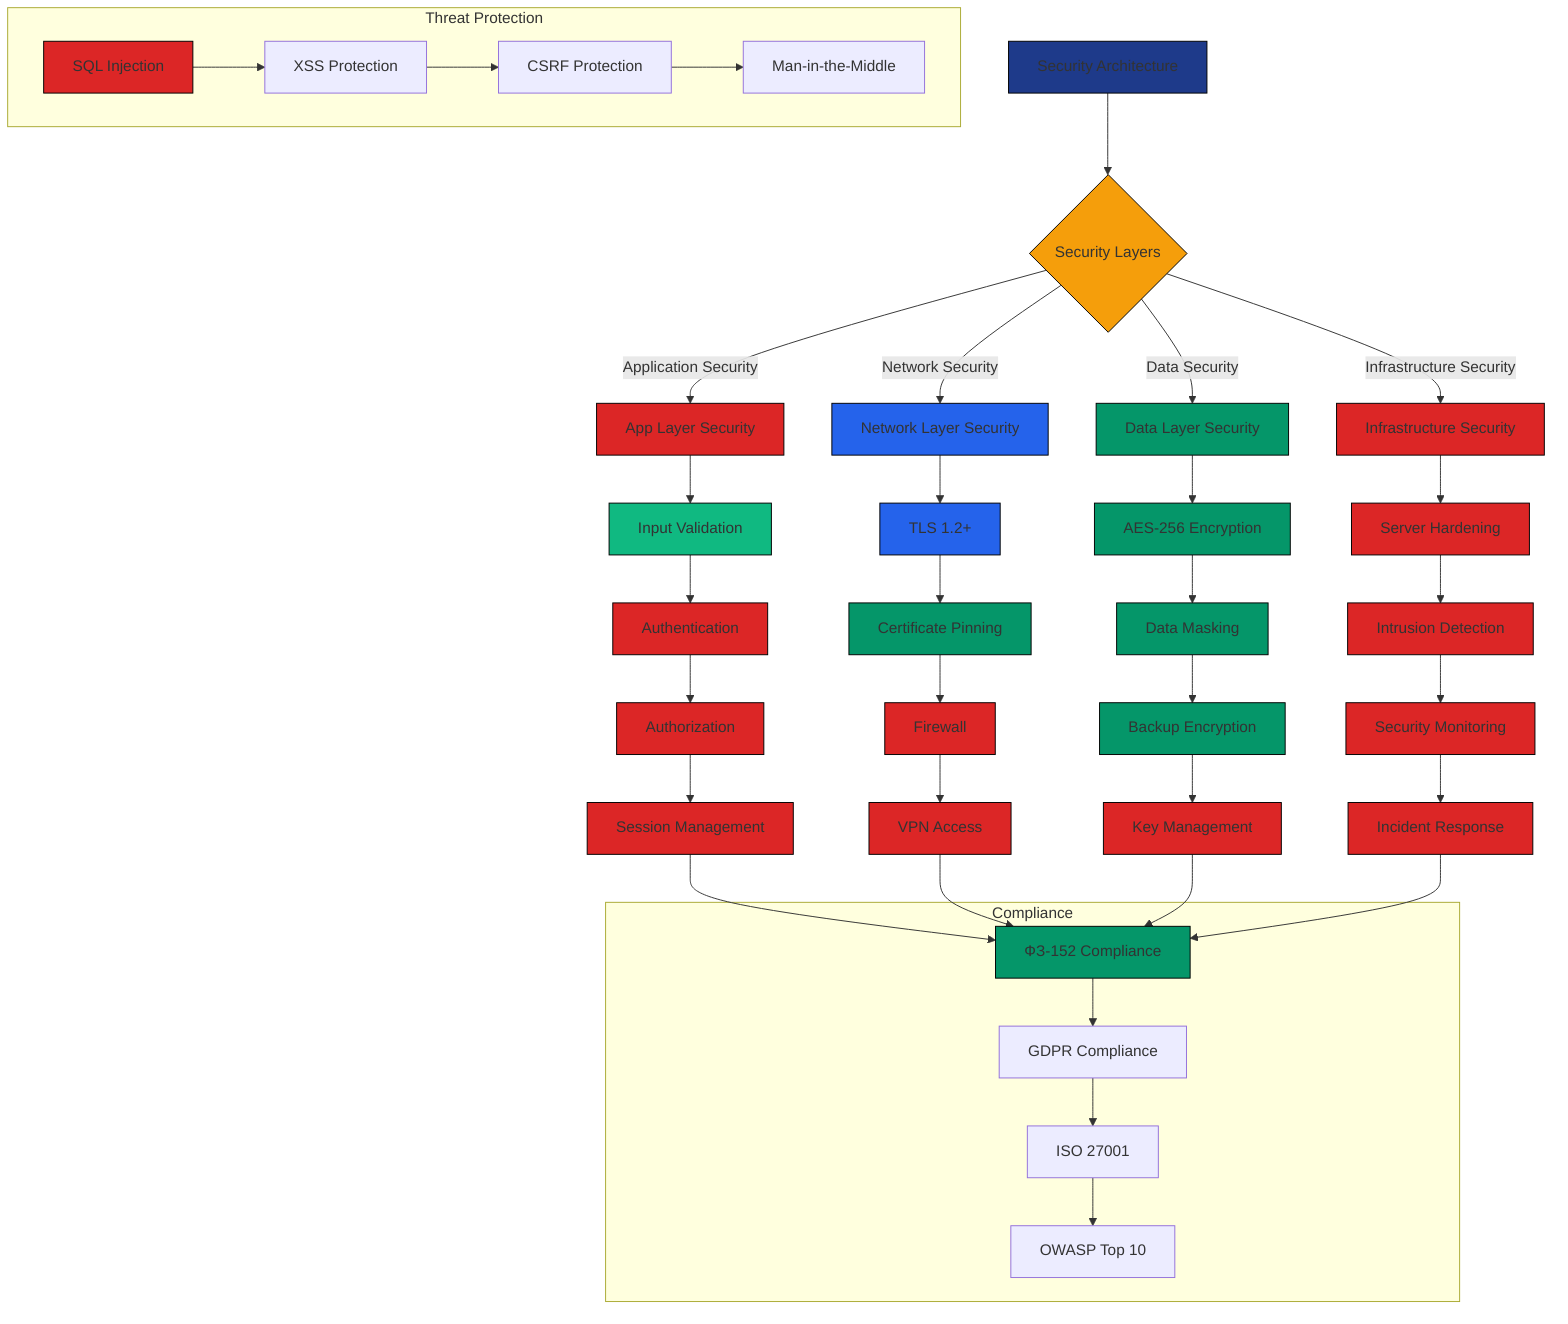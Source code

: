 ﻿graph TD
    A[Security Architecture] --> B{Security Layers}
    
    B -->|Application Security| C[App Layer Security]
    B -->|Network Security| D[Network Layer Security]
    B -->|Data Security| E[Data Layer Security]
    B -->|Infrastructure Security| F[Infrastructure Security]
    
    C --> G[Input Validation]
    G --> H[Authentication]
    H --> I[Authorization]
    I --> J[Session Management]
    
    D --> K[TLS 1.2+]
    K --> L[Certificate Pinning]
    L --> M[Firewall]
    M --> N[VPN Access]
    
    E --> O[AES-256 Encryption]
    O --> P[Data Masking]
    P --> Q[Backup Encryption]
    Q --> R[Key Management]
    
    F --> S[Server Hardening]
    S --> T[Intrusion Detection]
    T --> U[Security Monitoring]
    U --> V[Incident Response]
    
    subgraph "Compliance"
        W[ФЗ-152 Compliance] --> X[GDPR Compliance]
        X --> Y[ISO 27001]
        Y --> Z[OWASP Top 10]
    end
    
    subgraph "Threat Protection"
        AA[SQL Injection] --> BB[XSS Protection]
        BB --> CC[CSRF Protection]
        CC --> DD[Man-in-the-Middle]
    end
    
    J --> W
    N --> W
    R --> W
    V --> W
    
    style A fill:#1E3A8A,stroke:#000000
    style B fill:#F59E0B,stroke:#000000
    style C fill:#DC2626,stroke:#000000
    style D fill:#2563EB,stroke:#000000
    style E fill:#059669,stroke:#000000
    style F fill:#DC2626,stroke:#000000
    style G fill:#10B981,stroke:#000000
    style H fill:#DC2626,stroke:#000000
    style I fill:#DC2626,stroke:#000000
    style J fill:#DC2626,stroke:#000000
    style K fill:#2563EB,stroke:#000000
    style L fill:#059669,stroke:#000000
    style M fill:#DC2626,stroke:#000000
    style N fill:#DC2626,stroke:#000000
    style O fill:#059669,stroke:#000000
    style P fill:#059669,stroke:#000000
    style Q fill:#059669,stroke:#000000
    style R fill:#DC2626,stroke:#000000
    style S fill:#DC2626,stroke:#000000
    style T fill:#DC2626,stroke:#000000
    style U fill:#DC2626,stroke:#000000
    style V fill:#DC2626,stroke:#000000
    style W fill:#059669,stroke:#000000
    style AA fill:#DC2626,stroke:#000000